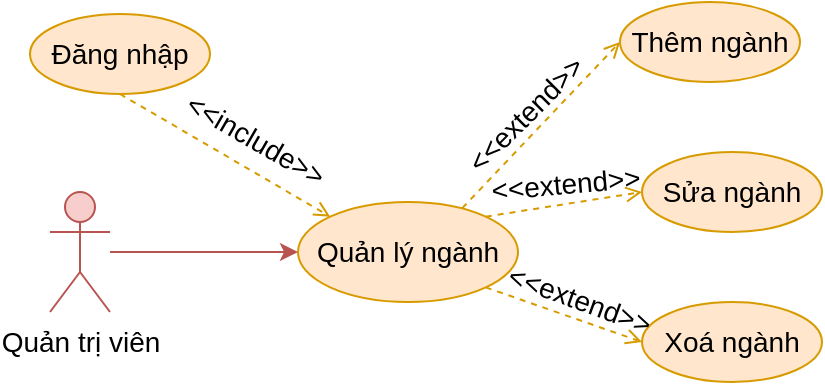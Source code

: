 <mxfile version="22.1.16" type="device">
  <diagram name="Page-1" id="GC14twIfcOFCexkpeEiS">
    <mxGraphModel dx="1050" dy="621" grid="1" gridSize="10" guides="1" tooltips="1" connect="1" arrows="1" fold="1" page="1" pageScale="1" pageWidth="850" pageHeight="1100" math="0" shadow="0">
      <root>
        <mxCell id="0" />
        <mxCell id="1" parent="0" />
        <mxCell id="kbtfdTXIYhWZEOKIsTvv-1" value="Quản lý ngành" style="ellipse;whiteSpace=wrap;html=1;fillColor=#ffe6cc;strokeColor=#d79b00;fontSize=14;" vertex="1" parent="1">
          <mxGeometry x="414" y="290" width="110" height="50" as="geometry" />
        </mxCell>
        <mxCell id="kbtfdTXIYhWZEOKIsTvv-2" style="rounded=0;orthogonalLoop=1;jettySize=auto;html=1;entryX=0;entryY=0.5;entryDx=0;entryDy=0;fillColor=#ffe6cc;strokeColor=#d79b00;exitX=0.747;exitY=0.061;exitDx=0;exitDy=0;exitPerimeter=0;dashed=1;fontSize=14;endArrow=open;endFill=0;" edge="1" parent="1" source="kbtfdTXIYhWZEOKIsTvv-1" target="kbtfdTXIYhWZEOKIsTvv-5">
          <mxGeometry relative="1" as="geometry">
            <mxPoint x="495" y="263" as="sourcePoint" />
          </mxGeometry>
        </mxCell>
        <mxCell id="kbtfdTXIYhWZEOKIsTvv-3" style="rounded=0;orthogonalLoop=1;jettySize=auto;html=1;entryX=0;entryY=0.5;entryDx=0;entryDy=0;fillColor=#ffe6cc;strokeColor=#d79b00;exitX=1;exitY=0;exitDx=0;exitDy=0;dashed=1;fontSize=14;endArrow=open;endFill=0;" edge="1" parent="1" source="kbtfdTXIYhWZEOKIsTvv-1" target="kbtfdTXIYhWZEOKIsTvv-6">
          <mxGeometry relative="1" as="geometry">
            <mxPoint x="516" y="280" as="sourcePoint" />
          </mxGeometry>
        </mxCell>
        <mxCell id="kbtfdTXIYhWZEOKIsTvv-4" style="rounded=0;orthogonalLoop=1;jettySize=auto;html=1;exitX=1;exitY=1;exitDx=0;exitDy=0;entryX=0;entryY=0.5;entryDx=0;entryDy=0;fillColor=#ffe6cc;strokeColor=#d79b00;dashed=1;fontSize=14;endArrow=open;endFill=0;" edge="1" parent="1" source="kbtfdTXIYhWZEOKIsTvv-1" target="kbtfdTXIYhWZEOKIsTvv-7">
          <mxGeometry relative="1" as="geometry">
            <mxPoint x="503" y="294" as="sourcePoint" />
          </mxGeometry>
        </mxCell>
        <mxCell id="kbtfdTXIYhWZEOKIsTvv-5" value="Thêm ngành" style="ellipse;whiteSpace=wrap;html=1;fillColor=#ffe6cc;strokeColor=#d79b00;fontSize=14;" vertex="1" parent="1">
          <mxGeometry x="575" y="190" width="90" height="40" as="geometry" />
        </mxCell>
        <mxCell id="kbtfdTXIYhWZEOKIsTvv-6" value="Sửa ngành" style="ellipse;whiteSpace=wrap;html=1;fillColor=#ffe6cc;strokeColor=#d79b00;fontSize=14;" vertex="1" parent="1">
          <mxGeometry x="586" y="265" width="90" height="40" as="geometry" />
        </mxCell>
        <mxCell id="kbtfdTXIYhWZEOKIsTvv-7" value="Xoá ngành" style="ellipse;whiteSpace=wrap;html=1;fillColor=#ffe6cc;strokeColor=#d79b00;fontSize=14;" vertex="1" parent="1">
          <mxGeometry x="586" y="340" width="90" height="40" as="geometry" />
        </mxCell>
        <mxCell id="kbtfdTXIYhWZEOKIsTvv-8" value="&lt;font style=&quot;font-size: 14px;&quot;&gt;&amp;lt;&amp;lt;extend&amp;gt;&amp;gt;&lt;/font&gt;" style="text;html=1;strokeColor=none;fillColor=none;align=center;verticalAlign=middle;whiteSpace=wrap;rounded=0;rotation=-45;fontSize=14;" vertex="1" parent="1">
          <mxGeometry x="498" y="231" width="60" height="30" as="geometry" />
        </mxCell>
        <mxCell id="kbtfdTXIYhWZEOKIsTvv-9" value="&lt;font style=&quot;font-size: 14px;&quot;&gt;&amp;lt;&amp;lt;extend&amp;gt;&amp;gt;&lt;/font&gt;" style="text;html=1;strokeColor=none;fillColor=none;align=center;verticalAlign=middle;whiteSpace=wrap;rounded=0;rotation=-5;fontSize=14;" vertex="1" parent="1">
          <mxGeometry x="518" y="266" width="60" height="30" as="geometry" />
        </mxCell>
        <mxCell id="kbtfdTXIYhWZEOKIsTvv-10" value="&lt;font style=&quot;font-size: 14px;&quot;&gt;&amp;lt;&amp;lt;extend&amp;gt;&amp;gt;&lt;/font&gt;" style="text;html=1;strokeColor=none;fillColor=none;align=center;verticalAlign=middle;whiteSpace=wrap;rounded=0;rotation=20;fontSize=14;" vertex="1" parent="1">
          <mxGeometry x="525" y="324" width="60" height="30" as="geometry" />
        </mxCell>
        <mxCell id="kbtfdTXIYhWZEOKIsTvv-11" style="rounded=0;orthogonalLoop=1;jettySize=auto;html=1;entryX=0;entryY=0.5;entryDx=0;entryDy=0;fillColor=#f8cecc;strokeColor=#b85450;fontSize=14;" edge="1" parent="1" source="kbtfdTXIYhWZEOKIsTvv-12">
          <mxGeometry relative="1" as="geometry">
            <mxPoint x="414.0" y="315" as="targetPoint" />
          </mxGeometry>
        </mxCell>
        <mxCell id="kbtfdTXIYhWZEOKIsTvv-12" value="Quản trị viên" style="shape=umlActor;verticalLabelPosition=bottom;verticalAlign=top;html=1;outlineConnect=0;fillColor=#f8cecc;strokeColor=#b85450;fontSize=14;" vertex="1" parent="1">
          <mxGeometry x="290" y="285.0" width="30" height="60" as="geometry" />
        </mxCell>
        <mxCell id="kbtfdTXIYhWZEOKIsTvv-13" style="rounded=0;orthogonalLoop=1;jettySize=auto;html=1;entryX=0;entryY=0;entryDx=0;entryDy=0;fillColor=#ffe6cc;strokeColor=#d79b00;endArrow=open;endFill=0;dashed=1;exitX=0.5;exitY=1;exitDx=0;exitDy=0;" edge="1" parent="1" source="kbtfdTXIYhWZEOKIsTvv-14" target="kbtfdTXIYhWZEOKIsTvv-1">
          <mxGeometry relative="1" as="geometry">
            <mxPoint x="325.5" y="106" as="targetPoint" />
            <mxPoint x="325" y="196" as="sourcePoint" />
          </mxGeometry>
        </mxCell>
        <mxCell id="kbtfdTXIYhWZEOKIsTvv-14" value="Đăng nhập" style="ellipse;whiteSpace=wrap;html=1;fillColor=#ffe6cc;strokeColor=#d79b00;fontSize=14;" vertex="1" parent="1">
          <mxGeometry x="280" y="196" width="90" height="40" as="geometry" />
        </mxCell>
        <mxCell id="kbtfdTXIYhWZEOKIsTvv-15" value="&lt;font&gt;&amp;lt;&amp;lt;include&amp;gt;&amp;gt;&lt;/font&gt;" style="text;html=1;strokeColor=none;fillColor=none;align=center;verticalAlign=middle;whiteSpace=wrap;rounded=0;rotation=30;fontSize=14;" vertex="1" parent="1">
          <mxGeometry x="363" y="244" width="60" height="30" as="geometry" />
        </mxCell>
      </root>
    </mxGraphModel>
  </diagram>
</mxfile>
